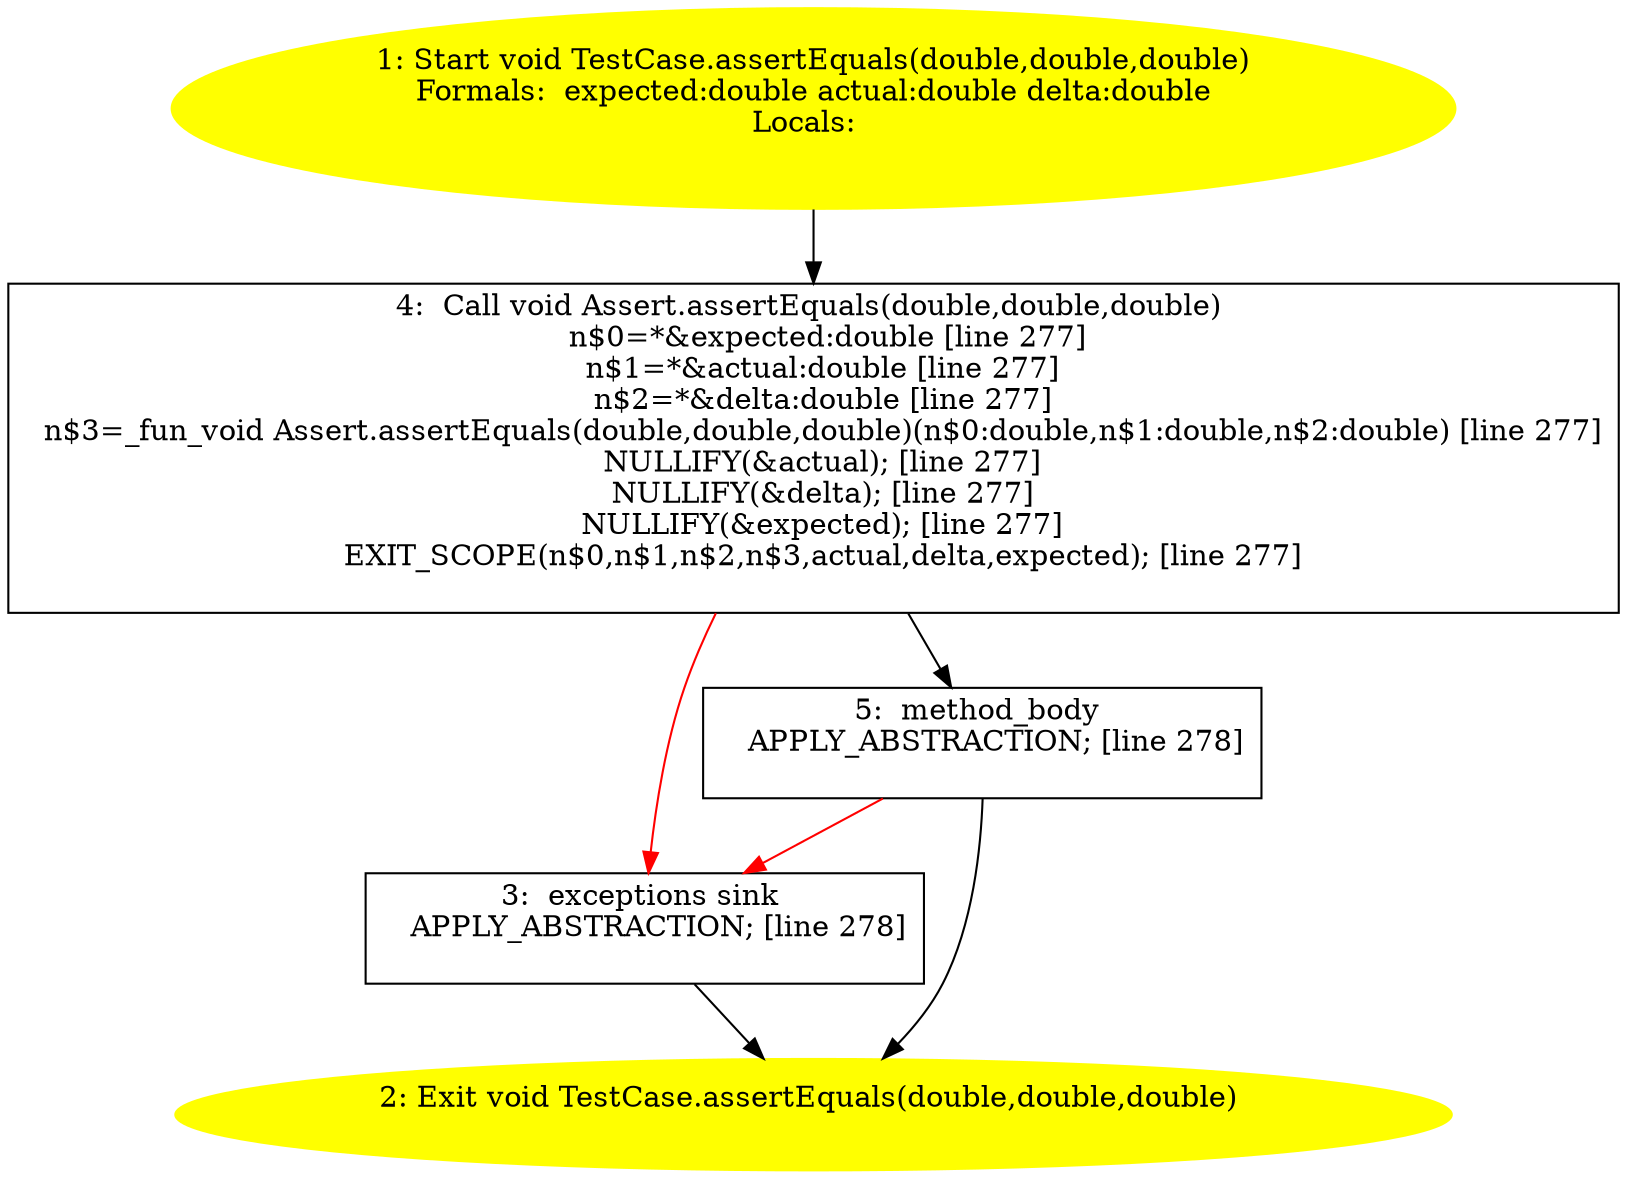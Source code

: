 /* @generated */
digraph cfg {
"junit.framework.TestCase.assertEquals(double,double,double):void.e3cbb826251ff0f03b57c8988e211ffb_1" [label="1: Start void TestCase.assertEquals(double,double,double)\nFormals:  expected:double actual:double delta:double\nLocals:  \n  " color=yellow style=filled]
	

	 "junit.framework.TestCase.assertEquals(double,double,double):void.e3cbb826251ff0f03b57c8988e211ffb_1" -> "junit.framework.TestCase.assertEquals(double,double,double):void.e3cbb826251ff0f03b57c8988e211ffb_4" ;
"junit.framework.TestCase.assertEquals(double,double,double):void.e3cbb826251ff0f03b57c8988e211ffb_2" [label="2: Exit void TestCase.assertEquals(double,double,double) \n  " color=yellow style=filled]
	

"junit.framework.TestCase.assertEquals(double,double,double):void.e3cbb826251ff0f03b57c8988e211ffb_3" [label="3:  exceptions sink \n   APPLY_ABSTRACTION; [line 278]\n " shape="box"]
	

	 "junit.framework.TestCase.assertEquals(double,double,double):void.e3cbb826251ff0f03b57c8988e211ffb_3" -> "junit.framework.TestCase.assertEquals(double,double,double):void.e3cbb826251ff0f03b57c8988e211ffb_2" ;
"junit.framework.TestCase.assertEquals(double,double,double):void.e3cbb826251ff0f03b57c8988e211ffb_4" [label="4:  Call void Assert.assertEquals(double,double,double) \n   n$0=*&expected:double [line 277]\n  n$1=*&actual:double [line 277]\n  n$2=*&delta:double [line 277]\n  n$3=_fun_void Assert.assertEquals(double,double,double)(n$0:double,n$1:double,n$2:double) [line 277]\n  NULLIFY(&actual); [line 277]\n  NULLIFY(&delta); [line 277]\n  NULLIFY(&expected); [line 277]\n  EXIT_SCOPE(n$0,n$1,n$2,n$3,actual,delta,expected); [line 277]\n " shape="box"]
	

	 "junit.framework.TestCase.assertEquals(double,double,double):void.e3cbb826251ff0f03b57c8988e211ffb_4" -> "junit.framework.TestCase.assertEquals(double,double,double):void.e3cbb826251ff0f03b57c8988e211ffb_5" ;
	 "junit.framework.TestCase.assertEquals(double,double,double):void.e3cbb826251ff0f03b57c8988e211ffb_4" -> "junit.framework.TestCase.assertEquals(double,double,double):void.e3cbb826251ff0f03b57c8988e211ffb_3" [color="red" ];
"junit.framework.TestCase.assertEquals(double,double,double):void.e3cbb826251ff0f03b57c8988e211ffb_5" [label="5:  method_body \n   APPLY_ABSTRACTION; [line 278]\n " shape="box"]
	

	 "junit.framework.TestCase.assertEquals(double,double,double):void.e3cbb826251ff0f03b57c8988e211ffb_5" -> "junit.framework.TestCase.assertEquals(double,double,double):void.e3cbb826251ff0f03b57c8988e211ffb_2" ;
	 "junit.framework.TestCase.assertEquals(double,double,double):void.e3cbb826251ff0f03b57c8988e211ffb_5" -> "junit.framework.TestCase.assertEquals(double,double,double):void.e3cbb826251ff0f03b57c8988e211ffb_3" [color="red" ];
}
